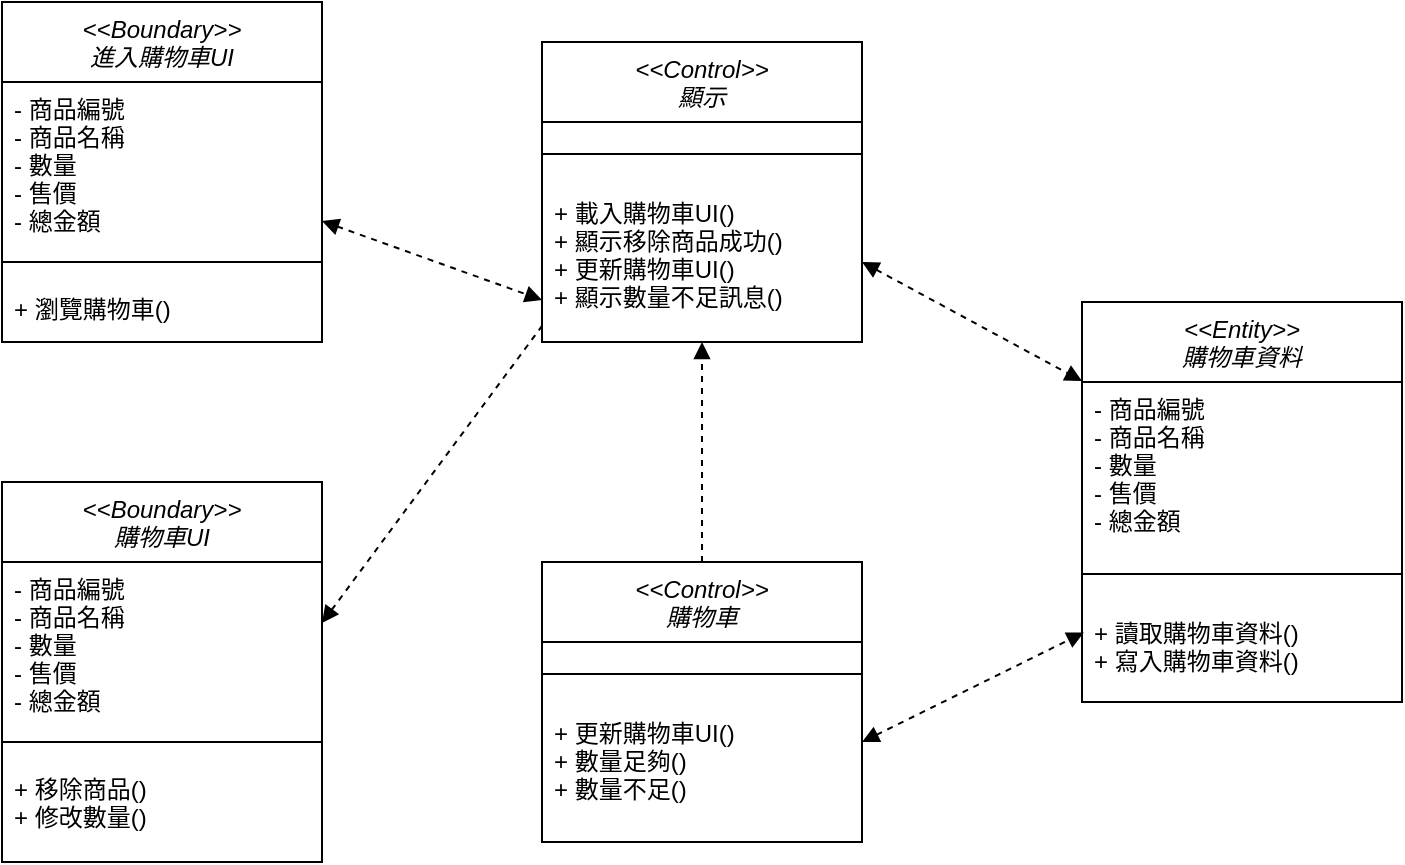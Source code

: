 <mxfile version="21.3.0" type="github">
  <diagram name="第 1 页" id="ylLFoVvkKksz0EKuqTFA">
    <mxGraphModel dx="880" dy="461" grid="1" gridSize="10" guides="1" tooltips="1" connect="1" arrows="1" fold="1" page="1" pageScale="1" pageWidth="827" pageHeight="1169" math="0" shadow="0">
      <root>
        <mxCell id="0" />
        <mxCell id="1" parent="0" />
        <mxCell id="_zEa7ZKaFozA8xLPyvpP-1" value="&lt;&lt;Boundary&gt;&gt;&#xa;進入購物車UI" style="swimlane;fontStyle=2;align=center;verticalAlign=top;childLayout=stackLayout;horizontal=1;startSize=40;horizontalStack=0;resizeParent=1;resizeLast=0;collapsible=1;marginBottom=0;rounded=0;shadow=0;strokeWidth=1;" parent="1" vertex="1">
          <mxGeometry x="80" y="90" width="160" height="170" as="geometry">
            <mxRectangle x="230" y="140" width="160" height="26" as="alternateBounds" />
          </mxGeometry>
        </mxCell>
        <mxCell id="_zEa7ZKaFozA8xLPyvpP-2" value="- 商品編號&#xa;- 商品名稱&#xa;- 數量&#xa;- 售價&#xa;- 總金額" style="text;align=left;verticalAlign=top;spacingLeft=4;spacingRight=4;overflow=hidden;rotatable=0;points=[[0,0.5],[1,0.5]];portConstraint=eastwest;rounded=0;shadow=0;html=0;" parent="_zEa7ZKaFozA8xLPyvpP-1" vertex="1">
          <mxGeometry y="40" width="160" height="80" as="geometry" />
        </mxCell>
        <mxCell id="_zEa7ZKaFozA8xLPyvpP-3" value="" style="line;html=1;strokeWidth=1;align=left;verticalAlign=middle;spacingTop=-1;spacingLeft=3;spacingRight=3;rotatable=0;labelPosition=right;points=[];portConstraint=eastwest;" parent="_zEa7ZKaFozA8xLPyvpP-1" vertex="1">
          <mxGeometry y="120" width="160" height="20" as="geometry" />
        </mxCell>
        <mxCell id="_zEa7ZKaFozA8xLPyvpP-4" value="+ 瀏覽購物車()&#xa;" style="text;align=left;verticalAlign=top;spacingLeft=4;spacingRight=4;overflow=hidden;rotatable=0;points=[[0,0.5],[1,0.5]];portConstraint=eastwest;rounded=0;shadow=0;html=0;" parent="_zEa7ZKaFozA8xLPyvpP-1" vertex="1">
          <mxGeometry y="140" width="160" height="30" as="geometry" />
        </mxCell>
        <mxCell id="_zEa7ZKaFozA8xLPyvpP-5" value="&lt;&lt;Boundary&gt;&gt;&#xa;購物車UI" style="swimlane;fontStyle=2;align=center;verticalAlign=top;childLayout=stackLayout;horizontal=1;startSize=40;horizontalStack=0;resizeParent=1;resizeLast=0;collapsible=1;marginBottom=0;rounded=0;shadow=0;strokeWidth=1;" parent="1" vertex="1">
          <mxGeometry x="80" y="330" width="160" height="190" as="geometry">
            <mxRectangle x="230" y="140" width="160" height="26" as="alternateBounds" />
          </mxGeometry>
        </mxCell>
        <mxCell id="_zEa7ZKaFozA8xLPyvpP-6" value="- 商品編號&#xa;- 商品名稱&#xa;- 數量&#xa;- 售價&#xa;- 總金額" style="text;align=left;verticalAlign=top;spacingLeft=4;spacingRight=4;overflow=hidden;rotatable=0;points=[[0,0.5],[1,0.5]];portConstraint=eastwest;rounded=0;shadow=0;html=0;" parent="_zEa7ZKaFozA8xLPyvpP-5" vertex="1">
          <mxGeometry y="40" width="160" height="80" as="geometry" />
        </mxCell>
        <mxCell id="_zEa7ZKaFozA8xLPyvpP-7" value="" style="line;html=1;strokeWidth=1;align=left;verticalAlign=middle;spacingTop=-1;spacingLeft=3;spacingRight=3;rotatable=0;labelPosition=right;points=[];portConstraint=eastwest;" parent="_zEa7ZKaFozA8xLPyvpP-5" vertex="1">
          <mxGeometry y="120" width="160" height="20" as="geometry" />
        </mxCell>
        <mxCell id="_zEa7ZKaFozA8xLPyvpP-8" value="+ 移除商品()&#xa;+ 修改數量()&#xa;" style="text;align=left;verticalAlign=top;spacingLeft=4;spacingRight=4;overflow=hidden;rotatable=0;points=[[0,0.5],[1,0.5]];portConstraint=eastwest;rounded=0;shadow=0;html=0;" parent="_zEa7ZKaFozA8xLPyvpP-5" vertex="1">
          <mxGeometry y="140" width="160" height="38" as="geometry" />
        </mxCell>
        <mxCell id="_zEa7ZKaFozA8xLPyvpP-9" value="&lt;&lt;Control&gt;&gt;&#xa;顯示" style="swimlane;fontStyle=2;align=center;verticalAlign=top;childLayout=stackLayout;horizontal=1;startSize=40;horizontalStack=0;resizeParent=1;resizeLast=0;collapsible=1;marginBottom=0;rounded=0;shadow=0;strokeWidth=1;" parent="1" vertex="1">
          <mxGeometry x="350" y="110" width="160" height="150" as="geometry">
            <mxRectangle x="230" y="140" width="160" height="26" as="alternateBounds" />
          </mxGeometry>
        </mxCell>
        <mxCell id="_zEa7ZKaFozA8xLPyvpP-11" value="" style="line;html=1;strokeWidth=1;align=left;verticalAlign=middle;spacingTop=-1;spacingLeft=3;spacingRight=3;rotatable=0;labelPosition=right;points=[];portConstraint=eastwest;" parent="_zEa7ZKaFozA8xLPyvpP-9" vertex="1">
          <mxGeometry y="40" width="160" height="32" as="geometry" />
        </mxCell>
        <mxCell id="_zEa7ZKaFozA8xLPyvpP-12" value="+ 載入購物車UI()&#xa;+ 顯示移除商品成功()&#xa;+ 更新購物車UI()&#xa;+ 顯示數量不足訊息()" style="text;align=left;verticalAlign=top;spacingLeft=4;spacingRight=4;overflow=hidden;rotatable=0;points=[[0,0.5],[1,0.5]];portConstraint=eastwest;rounded=0;shadow=0;html=0;" parent="_zEa7ZKaFozA8xLPyvpP-9" vertex="1">
          <mxGeometry y="72" width="160" height="68" as="geometry" />
        </mxCell>
        <mxCell id="_zEa7ZKaFozA8xLPyvpP-13" value="&lt;&lt;Control&gt;&gt;&#xa;購物車" style="swimlane;fontStyle=2;align=center;verticalAlign=top;childLayout=stackLayout;horizontal=1;startSize=40;horizontalStack=0;resizeParent=1;resizeLast=0;collapsible=1;marginBottom=0;rounded=0;shadow=0;strokeWidth=1;" parent="1" vertex="1">
          <mxGeometry x="350" y="370" width="160" height="140" as="geometry">
            <mxRectangle x="230" y="140" width="160" height="26" as="alternateBounds" />
          </mxGeometry>
        </mxCell>
        <mxCell id="_zEa7ZKaFozA8xLPyvpP-15" value="" style="line;html=1;strokeWidth=1;align=left;verticalAlign=middle;spacingTop=-1;spacingLeft=3;spacingRight=3;rotatable=0;labelPosition=right;points=[];portConstraint=eastwest;" parent="_zEa7ZKaFozA8xLPyvpP-13" vertex="1">
          <mxGeometry y="40" width="160" height="32" as="geometry" />
        </mxCell>
        <mxCell id="_zEa7ZKaFozA8xLPyvpP-16" value="+ 更新購物車UI()&#xa;+ 數量足夠()&#xa;+ 數量不足()" style="text;align=left;verticalAlign=top;spacingLeft=4;spacingRight=4;overflow=hidden;rotatable=0;points=[[0,0.5],[1,0.5]];portConstraint=eastwest;rounded=0;shadow=0;html=0;" parent="_zEa7ZKaFozA8xLPyvpP-13" vertex="1">
          <mxGeometry y="72" width="160" height="68" as="geometry" />
        </mxCell>
        <mxCell id="_zEa7ZKaFozA8xLPyvpP-17" value="&lt;&lt;Entity&gt;&gt;&#xa;購物車資料" style="swimlane;fontStyle=2;align=center;verticalAlign=top;childLayout=stackLayout;horizontal=1;startSize=40;horizontalStack=0;resizeParent=1;resizeLast=0;collapsible=1;marginBottom=0;rounded=0;shadow=0;strokeWidth=1;" parent="1" vertex="1">
          <mxGeometry x="620" y="240" width="160" height="200" as="geometry">
            <mxRectangle x="230" y="140" width="160" height="26" as="alternateBounds" />
          </mxGeometry>
        </mxCell>
        <mxCell id="_zEa7ZKaFozA8xLPyvpP-18" value="- 商品編號&#xa;- 商品名稱&#xa;- 數量&#xa;- 售價&#xa;- 總金額" style="text;align=left;verticalAlign=top;spacingLeft=4;spacingRight=4;overflow=hidden;rotatable=0;points=[[0,0.5],[1,0.5]];portConstraint=eastwest;rounded=0;shadow=0;html=0;" parent="_zEa7ZKaFozA8xLPyvpP-17" vertex="1">
          <mxGeometry y="40" width="160" height="80" as="geometry" />
        </mxCell>
        <mxCell id="_zEa7ZKaFozA8xLPyvpP-19" value="" style="line;html=1;strokeWidth=1;align=left;verticalAlign=middle;spacingTop=-1;spacingLeft=3;spacingRight=3;rotatable=0;labelPosition=right;points=[];portConstraint=eastwest;" parent="_zEa7ZKaFozA8xLPyvpP-17" vertex="1">
          <mxGeometry y="120" width="160" height="32" as="geometry" />
        </mxCell>
        <mxCell id="_zEa7ZKaFozA8xLPyvpP-20" value="+ 讀取購物車資料()&#xa;+ 寫入購物車資料()" style="text;align=left;verticalAlign=top;spacingLeft=4;spacingRight=4;overflow=hidden;rotatable=0;points=[[0,0.5],[1,0.5]];portConstraint=eastwest;rounded=0;shadow=0;html=0;" parent="_zEa7ZKaFozA8xLPyvpP-17" vertex="1">
          <mxGeometry y="152" width="160" height="48" as="geometry" />
        </mxCell>
        <mxCell id="_zEa7ZKaFozA8xLPyvpP-21" value="" style="endArrow=block;startArrow=block;endFill=1;startFill=1;html=1;rounded=0;exitX=1;exitY=0.5;exitDx=0;exitDy=0;dashed=1;entryX=0;entryY=0.838;entryDx=0;entryDy=0;entryPerimeter=0;" parent="1" target="_zEa7ZKaFozA8xLPyvpP-12" edge="1">
          <mxGeometry width="160" relative="1" as="geometry">
            <mxPoint x="240" y="199.5" as="sourcePoint" />
            <mxPoint x="320" y="200" as="targetPoint" />
          </mxGeometry>
        </mxCell>
        <mxCell id="_zEa7ZKaFozA8xLPyvpP-22" value="" style="endArrow=none;startArrow=block;endFill=0;startFill=1;html=1;rounded=0;exitX=1;exitY=0.5;exitDx=0;exitDy=0;dashed=1;entryX=0;entryY=1.029;entryDx=0;entryDy=0;entryPerimeter=0;" parent="1" target="_zEa7ZKaFozA8xLPyvpP-12" edge="1">
          <mxGeometry width="160" relative="1" as="geometry">
            <mxPoint x="240" y="400.5" as="sourcePoint" />
            <mxPoint x="350" y="460" as="targetPoint" />
          </mxGeometry>
        </mxCell>
        <mxCell id="_zEa7ZKaFozA8xLPyvpP-23" value="" style="endArrow=block;startArrow=none;endFill=1;startFill=0;html=1;rounded=0;dashed=1;exitX=0.5;exitY=0;exitDx=0;exitDy=0;entryX=0.5;entryY=1;entryDx=0;entryDy=0;" parent="1" source="_zEa7ZKaFozA8xLPyvpP-13" edge="1" target="_zEa7ZKaFozA8xLPyvpP-9">
          <mxGeometry width="160" relative="1" as="geometry">
            <mxPoint x="430" y="350" as="sourcePoint" />
            <mxPoint x="429.5" y="290" as="targetPoint" />
          </mxGeometry>
        </mxCell>
        <mxCell id="_zEa7ZKaFozA8xLPyvpP-24" value="" style="endArrow=block;startArrow=block;endFill=1;startFill=1;html=1;rounded=0;exitX=1;exitY=0.5;exitDx=0;exitDy=0;dashed=1;entryX=0;entryY=0.838;entryDx=0;entryDy=0;entryPerimeter=0;" parent="1" edge="1">
          <mxGeometry width="160" relative="1" as="geometry">
            <mxPoint x="510" y="220" as="sourcePoint" />
            <mxPoint x="620" y="279.5" as="targetPoint" />
          </mxGeometry>
        </mxCell>
        <mxCell id="_zEa7ZKaFozA8xLPyvpP-25" value="" style="endArrow=block;startArrow=block;endFill=1;startFill=1;html=1;rounded=0;exitX=1;exitY=0.5;exitDx=0;exitDy=0;dashed=1;entryX=0.006;entryY=0.276;entryDx=0;entryDy=0;entryPerimeter=0;" parent="1" target="_zEa7ZKaFozA8xLPyvpP-20" edge="1">
          <mxGeometry width="160" relative="1" as="geometry">
            <mxPoint x="510" y="460" as="sourcePoint" />
            <mxPoint x="620" y="519.5" as="targetPoint" />
          </mxGeometry>
        </mxCell>
      </root>
    </mxGraphModel>
  </diagram>
</mxfile>
